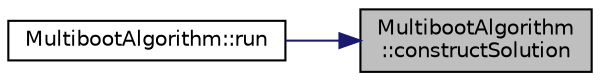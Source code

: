 digraph "MultibootAlgorithm::constructSolution"
{
 // LATEX_PDF_SIZE
  edge [fontname="Helvetica",fontsize="10",labelfontname="Helvetica",labelfontsize="10"];
  node [fontname="Helvetica",fontsize="10",shape=record];
  rankdir="RL";
  Node1 [label="MultibootAlgorithm\l::constructSolution",height=0.2,width=0.4,color="black", fillcolor="grey75", style="filled", fontcolor="black",tooltip="Se encarga de construir la solución, para ello se ha generado un número aleatorio entre el número tot..."];
  Node1 -> Node2 [dir="back",color="midnightblue",fontsize="10",style="solid",fontname="Helvetica"];
  Node2 [label="MultibootAlgorithm::run",height=0.2,width=0.4,color="black", fillcolor="white", style="filled",URL="$class_multiboot_algorithm.html#aa80ce488f75d97a6a208be3f6c94d08a",tooltip="Este método se encarga de ejecutar el algoritmo multiarranque, para ello se hace un preprocesamiento,..."];
}
